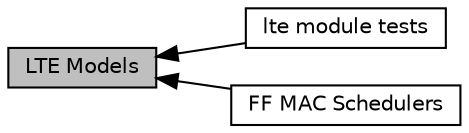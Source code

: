 digraph "LTE Models"
{
  edge [fontname="Helvetica",fontsize="10",labelfontname="Helvetica",labelfontsize="10"];
  node [fontname="Helvetica",fontsize="10",shape=box];
  rankdir=LR;
  Node1 [label="LTE Models",height=0.2,width=0.4,color="black", fillcolor="grey75", style="filled", fontcolor="black",tooltip=" "];
  Node3 [label="lte module tests",height=0.2,width=0.4,color="black", fillcolor="white", style="filled",URL="$group__lte-test.html",tooltip=" "];
  Node2 [label="FF MAC Schedulers",height=0.2,width=0.4,color="black", fillcolor="white", style="filled",URL="$group__ff-api.html",tooltip=" "];
  Node1->Node2 [shape=plaintext, dir="back", style="solid"];
  Node1->Node3 [shape=plaintext, dir="back", style="solid"];
}
